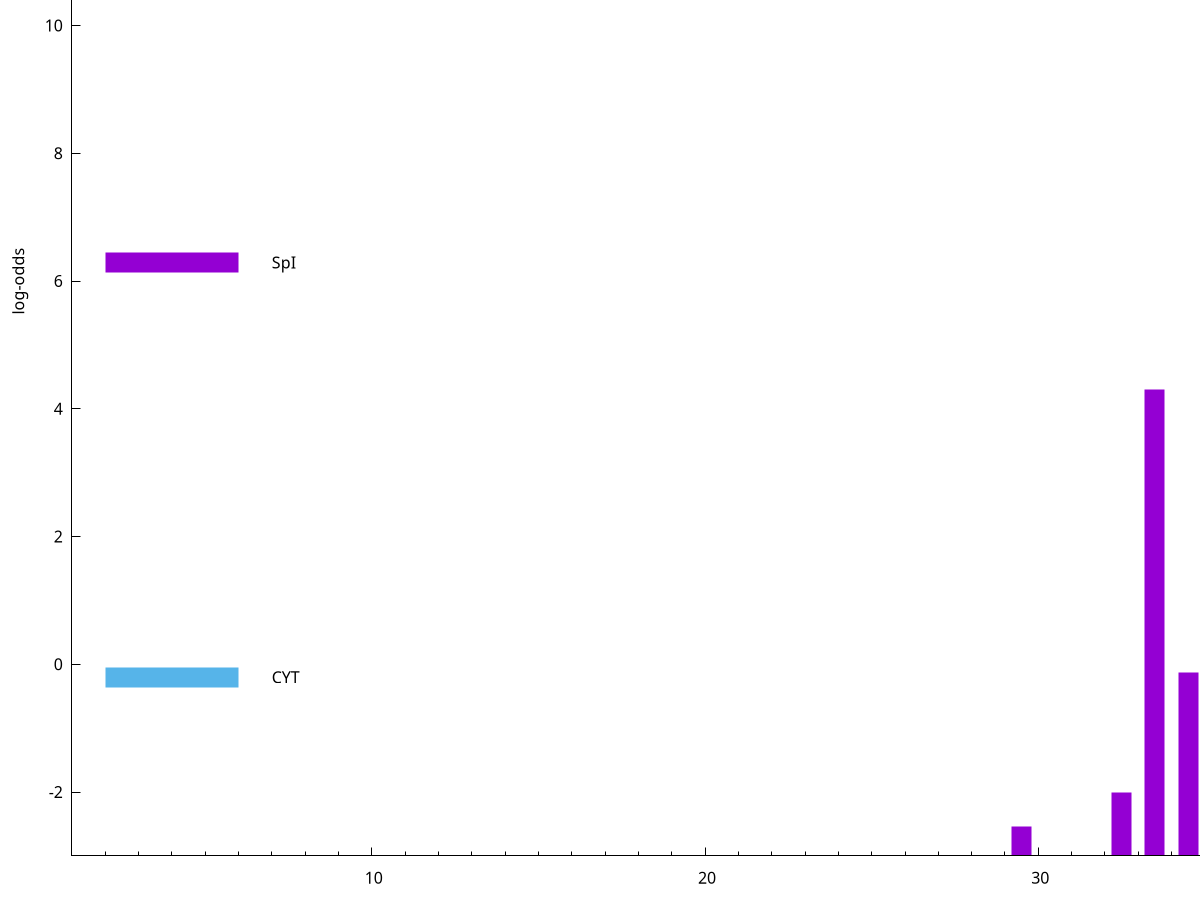 set title "LipoP predictions for SRR4065689.gff"
set size 2., 1.4
set xrange [1:70] 
set mxtics 10
set yrange [-3:15]
set y2range [0:18]
set ylabel "log-odds"
set term postscript eps color solid "Helvetica" 30
set output "SRR4065689.gff1.eps"
set arrow from 2,10.5968 to 6,10.5968 nohead lt 4 lw 20
set label "TMH" at 7,10.5968
set arrow from 2,6.29184 to 6,6.29184 nohead lt 1 lw 20
set label "SpI" at 7,6.29184
set arrow from 2,-0.200913 to 6,-0.200913 nohead lt 3 lw 20
set label "CYT" at 7,-0.200913
set arrow from 2,10.5968 to 6,10.5968 nohead lt 4 lw 20
set label "TMH" at 7,10.5968
# NOTE: The scores below are the log-odds scores with the threshold
# NOTE: subtracted (a hack to make gnuplot make the histogram all
# NOTE: look nice).
plot "-" axes x1y2 title "" with impulses lt 1 lw 20
38.500000 7.393520
35.500000 7.327830
33.500000 7.301690
37.500000 6.961020
34.500000 2.870496
36.500000 1.442140
32.500000 1.000380
29.500000 0.462010
e
exit
